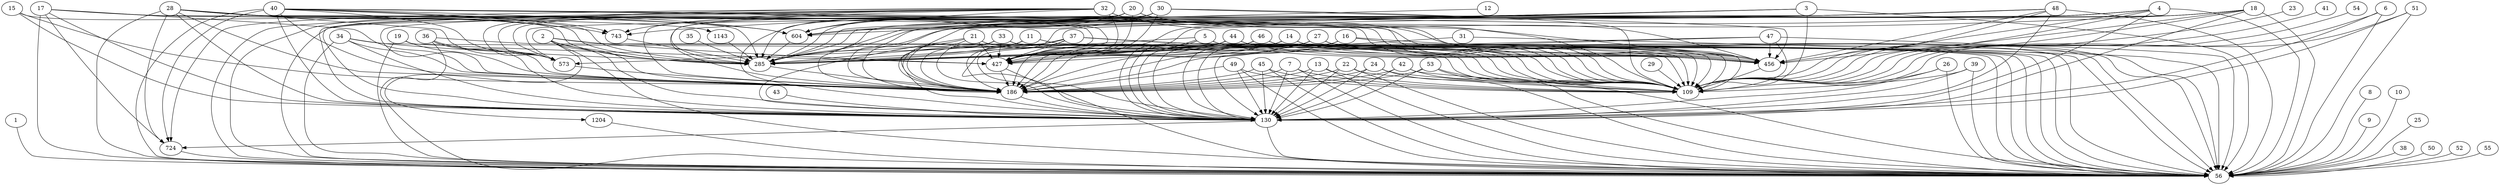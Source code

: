 strict digraph {
// Node definitions.
1 [
neuron_type=BIAS
activation_type=NullActivation
];
2 [
neuron_type=INPT
activation_type=NullActivation
];
3 [
neuron_type=INPT
activation_type=NullActivation
];
4 [
neuron_type=INPT
activation_type=NullActivation
];
5 [
neuron_type=INPT
activation_type=NullActivation
];
6 [
neuron_type=INPT
activation_type=NullActivation
];
7 [
neuron_type=INPT
activation_type=NullActivation
];
8 [
neuron_type=INPT
activation_type=NullActivation
];
9 [
neuron_type=INPT
activation_type=NullActivation
];
10 [
neuron_type=INPT
activation_type=NullActivation
];
11 [
neuron_type=INPT
activation_type=NullActivation
];
12 [
neuron_type=INPT
activation_type=NullActivation
];
13 [
neuron_type=INPT
activation_type=NullActivation
];
14 [
neuron_type=INPT
activation_type=NullActivation
];
15 [
neuron_type=INPT
activation_type=NullActivation
];
16 [
neuron_type=INPT
activation_type=NullActivation
];
17 [
neuron_type=INPT
activation_type=NullActivation
];
18 [
neuron_type=INPT
activation_type=NullActivation
];
19 [
neuron_type=INPT
activation_type=NullActivation
];
20 [
neuron_type=INPT
activation_type=NullActivation
];
21 [
neuron_type=INPT
activation_type=NullActivation
];
22 [
neuron_type=INPT
activation_type=NullActivation
];
23 [
neuron_type=INPT
activation_type=NullActivation
];
24 [
neuron_type=INPT
activation_type=NullActivation
];
25 [
neuron_type=INPT
activation_type=NullActivation
];
26 [
neuron_type=INPT
activation_type=NullActivation
];
27 [
neuron_type=INPT
activation_type=NullActivation
];
28 [
neuron_type=INPT
activation_type=NullActivation
];
29 [
neuron_type=INPT
activation_type=NullActivation
];
30 [
neuron_type=INPT
activation_type=NullActivation
];
31 [
neuron_type=INPT
activation_type=NullActivation
];
32 [
neuron_type=INPT
activation_type=NullActivation
];
33 [
neuron_type=INPT
activation_type=NullActivation
];
34 [
neuron_type=INPT
activation_type=NullActivation
];
35 [
neuron_type=INPT
activation_type=NullActivation
];
36 [
neuron_type=INPT
activation_type=NullActivation
];
37 [
neuron_type=INPT
activation_type=NullActivation
];
38 [
neuron_type=INPT
activation_type=NullActivation
];
39 [
neuron_type=INPT
activation_type=NullActivation
];
40 [
neuron_type=INPT
activation_type=NullActivation
];
41 [
neuron_type=INPT
activation_type=NullActivation
];
42 [
neuron_type=INPT
activation_type=NullActivation
];
43 [
neuron_type=INPT
activation_type=NullActivation
];
44 [
neuron_type=INPT
activation_type=NullActivation
];
45 [
neuron_type=INPT
activation_type=NullActivation
];
46 [
neuron_type=INPT
activation_type=NullActivation
];
47 [
neuron_type=INPT
activation_type=NullActivation
];
48 [
neuron_type=INPT
activation_type=NullActivation
];
49 [
neuron_type=INPT
activation_type=NullActivation
];
50 [
neuron_type=INPT
activation_type=NullActivation
];
51 [
neuron_type=INPT
activation_type=NullActivation
];
52 [
neuron_type=INPT
activation_type=NullActivation
];
53 [
neuron_type=INPT
activation_type=NullActivation
];
54 [
neuron_type=INPT
activation_type=NullActivation
];
55 [
neuron_type=INPT
activation_type=NullActivation
];
56 [
neuron_type=OUTP
activation_type=SigmoidSteepenedActivation
];
109 [
neuron_type=HIDN
activation_type=SigmoidSteepenedActivation
];
130 [
neuron_type=HIDN
activation_type=SigmoidSteepenedActivation
];
186 [
neuron_type=HIDN
activation_type=SigmoidSteepenedActivation
];
285 [
neuron_type=HIDN
activation_type=SigmoidSteepenedActivation
];
427 [
neuron_type=HIDN
activation_type=SigmoidSteepenedActivation
];
456 [
neuron_type=HIDN
activation_type=SigmoidSteepenedActivation
];
573 [
neuron_type=HIDN
activation_type=SigmoidSteepenedActivation
];
604 [
neuron_type=HIDN
activation_type=SigmoidSteepenedActivation
];
724 [
neuron_type=HIDN
activation_type=SigmoidSteepenedActivation
];
743 [
neuron_type=HIDN
activation_type=SigmoidSteepenedActivation
];
1143 [
neuron_type=HIDN
activation_type=SigmoidSteepenedActivation
];
1204 [
neuron_type=HIDN
activation_type=SigmoidSteepenedActivation
];

// Edge definitions.
1 -> 56 [
weight=-5.751444
recurrent=false
parameters="[0.08559089583068272 9.476665390417437e-05 0.02057074200685626 0.00013719801821519947 7.988357306899037e-05 0.03475038380575603 0.0045538468853586166 0.06431467171079074]"
];
2 -> 56 [
weight=-4.106698
recurrent=false
parameters="[0.502041218925655 0.01522695790913145 0.0037649718555155835 0.025012982872856106 0.027221392753168972 0.003041150822535946 0.0040618032679664365 0.0731681850961789]"
];
2 -> 109 [
weight=-3.948351
recurrent=false
parameters="[0.2880951745435595 0.024580384954011714 0.0011494326568271646 0 0 0 0 0]"
];
2 -> 130 [
weight=-5.739122
recurrent=false
parameters="[1.3924518809310444 0 0.008325975397625389 0 0 0.0012056563688640383 0 0]"
];
2 -> 186 [
weight=1.150039
recurrent=false
parameters="[0.49813448243023206 0 0 0 0 0.004159444162020215 0.08599612826271338 0.022563498415765174]"
];
2 -> 285 [
weight=0.389126
recurrent=false
parameters="[1.5024674462663412 0.0008168146238256917 0.0003247481256291308 7.905835664674382e-05 0 0.07796649824072481 0.09155977136361473 0]"
];
2 -> 427 [
weight=4.476756
recurrent=false
parameters="[1.5024674462663412 0.0008168146238256917 0.0003247481256291308 7.905835664674382e-05 0 0.07796649824072481 0.09155977136361473 0]"
];
2 -> 1204 [
weight=-0.656226
recurrent=false
parameters="[0.502041218925655 0.01522695790913145 0.0037649718555155835 0.025012982872856106 0.027221392753168972 0.003041150822535946 0.0040618032679664365 0.0731681850961789]"
];
3 -> 56 [
weight=5.792024
recurrent=false
parameters="[1.3924518809310444 0 0.008325975397625389 0 0 0.0012056563688640383 0 0]"
];
3 -> 109 [
weight=5.151208
recurrent=false
parameters="[1.0650457785132172 5.103936669661382e-05 0.00025245060673436683 0.00018688410880883418 0.0002468830980553291 0 0.13683296704251574 3.5975648519344455e-05]"
];
3 -> 130 [
weight=-9.625543
recurrent=false
parameters="[0.2880951745435595 0.024580384954011714 0.0011494326568271646 0 0 0 0 0]"
];
3 -> 186 [
weight=2.791935
recurrent=false
parameters="[0.20468101792980906 0.00014505007048215408 0 0.0003409064135521838 0 0 0.0023072768091157722 0.021275295680988435]"
];
3 -> 285 [
weight=-6.839004
recurrent=false
parameters="[0.502041218925655 0.01522695790913145 0.0037649718555155835 0.025012982872856106 0.027221392753168972 0.003041150822535946 0.0040618032679664365 0.0731681850961789]"
];
3 -> 743 [
weight=-1.887269
recurrent=false
parameters="[1 0 0 0 0 0 0 0]"
];
4 -> 56 [
weight=1.861131
recurrent=false
parameters="[0 0.4790034609744274 0 0 0.08667668223599115 0 0 0.08758245112324069]"
];
4 -> 109 [
weight=5.824328
recurrent=false
parameters="[1.0650457785132172 5.103936669661382e-05 0.00025245060673436683 0.00018688410880883418 0.0002468830980553291 0 0.13683296704251574 3.5975648519344455e-05]"
];
4 -> 130 [
weight=9.766827
recurrent=false
parameters="[0.799973383890793 0.0020912414190715155 0 0 0.002090521129530719 0.020765179179625125 0.006815109294806977 0]"
];
4 -> 186 [
weight=-0.408757
recurrent=false
parameters="[0.799973383890793 0.0020912414190715155 0 0 0.002090521129530719 0.020765179179625125 0.006815109294806977 0]"
];
4 -> 285 [
weight=-1.991067
recurrent=false
parameters="[0 0.4790034609744274 0 0 0.08667668223599115 0 0 0.08758245112324069]"
];
4 -> 427 [
weight=-0.870107
recurrent=false
parameters="[0 0.4790034609744274 0 0 0.08667668223599115 0 0 0.08758245112324069]"
];
4 -> 456 [
weight=-0.224791
recurrent=false
parameters="[0.799973383890793 0.0020912414190715155 0 0 0.002090521129530719 0.020765179179625125 0.006815109294806977 0]"
];
4 -> 604 [
weight=1.195606
recurrent=false
parameters="[0 0.4790034609744274 0 0 0.08667668223599115 0 0 0.08758245112324069]"
];
5 -> 56 [
weight=1.745505
recurrent=false
parameters="[0.2880951745435595 0.024580384954011714 0.0011494326568271646 0 0 0 0 0]"
];
5 -> 109 [
weight=-0.408962
recurrent=false
parameters="[0.799973383890793 0.0020912414190715155 0 0 0.002090521129530719 0.020765179179625125 0.006815109294806977 0]"
];
5 -> 130 [
weight=-1.181532
recurrent=false
parameters="[1.3924518809310444 0 0.008325975397625389 0 0 0.0012056563688640383 0 0]"
];
5 -> 186 [
weight=-1.287815
recurrent=false
parameters="[0.9175808240313429 0 0.0007799244411585953 0.018893882955150997 0.048495551891667835 0 0 0]"
];
5 -> 285 [
weight=-2.699015
recurrent=false
parameters="[1.0650457785132172 5.103936669661382e-05 0.00025245060673436683 0.00018688410880883418 0.0002468830980553291 0 0.13683296704251574 3.5975648519344455e-05]"
];
5 -> 427 [
weight=-1.613282
recurrent=false
parameters="[1 0 0 0 0 0 0 0]"
];
5 -> 456 [
weight=-0.289213
recurrent=false
parameters="[1.5024674462663412 0.0008168146238256917 0.0003247481256291308 7.905835664674382e-05 0 0.07796649824072481 0.09155977136361473 0]"
];
6 -> 56 [
weight=-6.867690
recurrent=false
parameters="[1.3 0 0.04158713008206831 0.002268414607440766 0.03372276471797403 0.032070084310103275 0 0]"
];
6 -> 109 [
weight=-7.255854
recurrent=false
parameters="[0 0.4790034609744274 0 0 0.08667668223599115 0 0 0.08758245112324069]"
];
6 -> 130 [
weight=-7.689260
recurrent=false
parameters="[0.9175808240313429 0 0.0007799244411585953 0.018893882955150997 0.048495551891667835 0 0 0]"
];
7 -> 56 [
weight=1.218470
recurrent=false
parameters="[1.3 0 0.04158713008206831 0.002268414607440766 0.03372276471797403 0.032070084310103275 0 0]"
];
7 -> 109 [
weight=2.353760
recurrent=false
parameters="[1.3 0 0.04158713008206831 0.002268414607440766 0.03372276471797403 0.032070084310103275 0 0]"
];
7 -> 130 [
weight=-2.100509
recurrent=false
parameters="[0.49813448243023206 0 0 0 0 0.004159444162020215 0.08599612826271338 0.022563498415765174]"
];
7 -> 186 [
weight=-1.613415
recurrent=false
parameters="[1.3 0 0.04158713008206831 0.002268414607440766 0.03372276471797403 0.032070084310103275 0 0]"
];
8 -> 56 [
weight=-0.636074
recurrent=false
parameters="[0.20468101792980906 0.00014505007048215408 0 0.0003409064135521838 0 0 0.0023072768091157722 0.021275295680988435]"
];
9 -> 56 [
weight=-1.798026
recurrent=false
parameters="[0.20468101792980906 0.00014505007048215408 0 0.0003409064135521838 0 0 0.0023072768091157722 0.021275295680988435]"
];
10 -> 56 [
weight=-0.905527
recurrent=false
parameters="[0.20468101792980906 0.00014505007048215408 0 0.0003409064135521838 0 0 0.0023072768091157722 0.021275295680988435]"
];
11 -> 56 [
weight=-14.581132
recurrent=false
parameters="[1.0650457785132172 5.103936669661382e-05 0.00025245060673436683 0.00018688410880883418 0.0002468830980553291 0 0.13683296704251574 3.5975648519344455e-05]"
];
11 -> 109 [
weight=-0.541886
recurrent=false
parameters="[0.502041218925655 0.01522695790913145 0.0037649718555155835 0.025012982872856106 0.027221392753168972 0.003041150822535946 0.0040618032679664365 0.0731681850961789]"
];
11 -> 130 [
weight=3.167696
recurrent=false
parameters="[1 0 0 0 0 0 0 0]"
];
11 -> 186 [
weight=-1.650173
recurrent=false
parameters="[1.3924518809310444 0 0.008325975397625389 0 0 0.0012056563688640383 0 0]"
];
11 -> 285 [
weight=-1.894441
recurrent=false
parameters="[0.20468101792980906 0.00014505007048215408 0 0.0003409064135521838 0 0 0.0023072768091157722 0.021275295680988435]"
];
12 -> 285 [
weight=-0.679843
recurrent=false
parameters="[0.9175808240313429 0 0.0007799244411585953 0.018893882955150997 0.048495551891667835 0 0 0]"
];
13 -> 56 [
weight=-7.744788
recurrent=false
parameters="[0 0.4790034609744274 0 0 0.08667668223599115 0 0 0.08758245112324069]"
];
13 -> 109 [
weight=-0.426876
recurrent=false
parameters="[1 0 0 0 0 0 0 0]"
];
13 -> 130 [
weight=10.773408
recurrent=false
parameters="[0.49813448243023206 0 0 0 0 0.004159444162020215 0.08599612826271338 0.022563498415765174]"
];
13 -> 186 [
weight=-3.673276
recurrent=false
parameters="[1 0 0 0 0 0 0 0]"
];
14 -> 56 [
weight=0.745980
recurrent=false
parameters="[0.7 0 0 0.005791522016755255 0 0 0.0038701489917619346 0.0009747752249315101]"
];
14 -> 109 [
weight=4.526912
recurrent=false
parameters="[0.7 0 0 0.005791522016755255 0 0 0.0038701489917619346 0.0009747752249315101]"
];
14 -> 130 [
weight=-0.177112
recurrent=false
parameters="[1.3 0 0.04158713008206831 0.002268414607440766 0.03372276471797403 0.032070084310103275 0 0]"
];
14 -> 186 [
weight=0.921910
recurrent=false
parameters="[0.7 0 0 0.005791522016755255 0 0 0.0038701489917619346 0.0009747752249315101]"
];
14 -> 285 [
weight=-1.188825
recurrent=false
parameters="[1.3 0 0.04158713008206831 0.002268414607440766 0.03372276471797403 0.032070084310103275 0 0]"
];
14 -> 427 [
weight=3.002785
recurrent=false
parameters="[0.799973383890793 0.0020912414190715155 0 0 0.002090521129530719 0.020765179179625125 0.006815109294806977 0]"
];
14 -> 456 [
weight=-1.327416
recurrent=false
parameters="[1.3 0 0.04158713008206831 0.002268414607440766 0.03372276471797403 0.032070084310103275 0 0]"
];
15 -> 130 [
weight=-2.610911
recurrent=false
parameters="[0.502041218925655 0.01522695790913145 0.0037649718555155835 0.025012982872856106 0.027221392753168972 0.003041150822535946 0.0040618032679664365 0.0731681850961789]"
];
15 -> 186 [
weight=-0.820988
recurrent=false
parameters="[0.502041218925655 0.01522695790913145 0.0037649718555155835 0.025012982872856106 0.027221392753168972 0.003041150822535946 0.0040618032679664365 0.0731681850961789]"
];
15 -> 285 [
weight=-1.209062
recurrent=false
parameters="[0.502041218925655 0.01522695790913145 0.0037649718555155835 0.025012982872856106 0.027221392753168972 0.003041150822535946 0.0040618032679664365 0.0731681850961789]"
];
16 -> 56 [
weight=-1.663419
recurrent=false
parameters="[1.5024674462663412 0.0008168146238256917 0.0003247481256291308 7.905835664674382e-05 0 0.07796649824072481 0.09155977136361473 0]"
];
16 -> 109 [
weight=-0.305243
recurrent=false
parameters="[0.7 0 0 0.005791522016755255 0 0 0.0038701489917619346 0.0009747752249315101]"
];
16 -> 130 [
weight=1.387966
recurrent=false
parameters="[0.49813448243023206 0 0 0 0 0.004159444162020215 0.08599612826271338 0.022563498415765174]"
];
16 -> 186 [
weight=3.909217
recurrent=false
parameters="[0.49813448243023206 0 0 0 0 0.004159444162020215 0.08599612826271338 0.022563498415765174]"
];
16 -> 285 [
weight=1.578088
recurrent=false
parameters="[1.3924518809310444 0 0.008325975397625389 0 0 0.0012056563688640383 0 0]"
];
17 -> 56 [
weight=1.250339
recurrent=false
parameters="[0.20468101792980906 0.00014505007048215408 0 0.0003409064135521838 0 0 0.0023072768091157722 0.021275295680988435]"
];
17 -> 109 [
weight=-0.998825
recurrent=false
parameters="[1.0650457785132172 5.103936669661382e-05 0.00025245060673436683 0.00018688410880883418 0.0002468830980553291 0 0.13683296704251574 3.5975648519344455e-05]"
];
17 -> 130 [
weight=-1.068402
recurrent=false
parameters="[1 0 0 0 0 0 0 0]"
];
17 -> 186 [
weight=-2.890935
recurrent=false
parameters="[1.0650457785132172 5.103936669661382e-05 0.00025245060673436683 0.00018688410880883418 0.0002468830980553291 0 0.13683296704251574 3.5975648519344455e-05]"
];
17 -> 285 [
weight=1.107427
recurrent=false
parameters="[1.2 0 0 0.03261015829551121 0.01620408388945003 0.01765119668939495 0 0]"
];
17 -> 724 [
weight=-0.344055
recurrent=false
parameters="[0.20468101792980906 0.00014505007048215408 0 0.0003409064135521838 0 0 0.0023072768091157722 0.021275295680988435]"
];
17 -> 1143 [
weight=0.158239
recurrent=false
parameters="[1.2 0 0 0.03261015829551121 0.01620408388945003 0.01765119668939495 0 0]"
];
18 -> 56 [
weight=-0.483156
recurrent=false
parameters="[1.2 0 0 0.03261015829551121 0.01620408388945003 0.01765119668939495 0 0]"
];
18 -> 109 [
weight=0.004838
recurrent=false
parameters="[0.2880951745435595 0.024580384954011714 0.0011494326568271646 0 0 0 0 0]"
];
18 -> 130 [
weight=-5.516399
recurrent=false
parameters="[1.0650457785132172 5.103936669661382e-05 0.00025245060673436683 0.00018688410880883418 0.0002468830980553291 0 0.13683296704251574 3.5975648519344455e-05]"
];
18 -> 186 [
weight=-3.577888
recurrent=false
parameters="[1.3924518809310444 0 0.008325975397625389 0 0 0.0012056563688640383 0 0]"
];
18 -> 285 [
weight=-2.054288
recurrent=false
parameters="[0 0.4790034609744274 0 0 0.08667668223599115 0 0 0.08758245112324069]"
];
18 -> 456 [
weight=0.928430
recurrent=false
parameters="[0.2880951745435595 0.024580384954011714 0.0011494326568271646 0 0 0 0 0]"
];
18 -> 604 [
weight=0.117402
recurrent=false
parameters="[1.3924518809310444 0 0.008325975397625389 0 0 0.0012056563688640383 0 0]"
];
19 -> 56 [
weight=-0.135365
recurrent=false
parameters="[0 0.4790034609744274 0 0 0.08667668223599115 0 0 0.08758245112324069]"
];
19 -> 186 [
weight=3.014626
recurrent=false
parameters="[1.0650457785132172 5.103936669661382e-05 0.00025245060673436683 0.00018688410880883418 0.0002468830980553291 0 0.13683296704251574 3.5975648519344455e-05]"
];
19 -> 427 [
weight=-7.432785
recurrent=false
parameters="[1.0650457785132172 5.103936669661382e-05 0.00025245060673436683 0.00018688410880883418 0.0002468830980553291 0 0.13683296704251574 3.5975648519344455e-05]"
];
20 -> 56 [
weight=2.222463
recurrent=false
parameters="[0.49813448243023206 0 0 0 0 0.004159444162020215 0.08599612826271338 0.022563498415765174]"
];
20 -> 109 [
weight=2.205166
recurrent=false
parameters="[0.502041218925655 0.01522695790913145 0.0037649718555155835 0.025012982872856106 0.027221392753168972 0.003041150822535946 0.0040618032679664365 0.0731681850961789]"
];
20 -> 130 [
weight=-0.813758
recurrent=false
parameters="[1.3 0 0.04158713008206831 0.002268414607440766 0.03372276471797403 0.032070084310103275 0 0]"
];
20 -> 186 [
weight=1.904436
recurrent=false
parameters="[0.502041218925655 0.01522695790913145 0.0037649718555155835 0.025012982872856106 0.027221392753168972 0.003041150822535946 0.0040618032679664365 0.0731681850961789]"
];
20 -> 285 [
weight=0.516259
recurrent=false
parameters="[1.3924518809310444 0 0.008325975397625389 0 0 0.0012056563688640383 0 0]"
];
20 -> 427 [
weight=-0.133482
recurrent=false
parameters="[0.7 0 0 0.005791522016755255 0 0 0.0038701489917619346 0.0009747752249315101]"
];
20 -> 456 [
weight=2.723988
recurrent=false
parameters="[0.2880951745435595 0.024580384954011714 0.0011494326568271646 0 0 0 0 0]"
];
20 -> 573 [
weight=0.853612
recurrent=false
parameters="[0 0.4790034609744274 0 0 0.08667668223599115 0 0 0.08758245112324069]"
];
20 -> 604 [
weight=0.002478
recurrent=false
parameters="[1.0650457785132172 5.103936669661382e-05 0.00025245060673436683 0.00018688410880883418 0.0002468830980553291 0 0.13683296704251574 3.5975648519344455e-05]"
];
21 -> 56 [
weight=-1.181692
recurrent=false
parameters="[0.2880951745435595 0.024580384954011714 0.0011494326568271646 0 0 0 0 0]"
];
21 -> 109 [
weight=4.460546
recurrent=false
parameters="[0.2880951745435595 0.024580384954011714 0.0011494326568271646 0 0 0 0 0]"
];
21 -> 130 [
weight=-0.905301
recurrent=false
parameters="[0 0.4790034609744274 0 0 0.08667668223599115 0 0 0.08758245112324069]"
];
21 -> 186 [
weight=-0.259710
recurrent=false
parameters="[1.5024674462663412 0.0008168146238256917 0.0003247481256291308 7.905835664674382e-05 0 0.07796649824072481 0.09155977136361473 0]"
];
21 -> 285 [
weight=2.069503
recurrent=false
parameters="[0.08559089583068272 9.476665390417437e-05 0.02057074200685626 0.00013719801821519947 7.988357306899037e-05 0.03475038380575603 0.0045538468853586166 0.06431467171079074]"
];
21 -> 427 [
weight=-3.338554
recurrent=false
parameters="[0.9175808240313429 0 0.0007799244411585953 0.018893882955150997 0.048495551891667835 0 0 0]"
];
22 -> 56 [
weight=-4.807973
recurrent=false
parameters="[1 0 0 0 0 0 0 0]"
];
22 -> 109 [
weight=-3.541081
recurrent=false
parameters="[0.20468101792980906 0.00014505007048215408 0 0.0003409064135521838 0 0 0.0023072768091157722 0.021275295680988435]"
];
22 -> 130 [
weight=-2.997861
recurrent=false
parameters="[1 0 0 0 0 0 0 0]"
];
22 -> 186 [
weight=9.812339
recurrent=false
parameters="[0.20468101792980906 0.00014505007048215408 0 0.0003409064135521838 0 0 0.0023072768091157722 0.021275295680988435]"
];
23 -> 109 [
weight=-1.741718
recurrent=false
parameters="[0.799973383890793 0.0020912414190715155 0 0 0.002090521129530719 0.020765179179625125 0.006815109294806977 0]"
];
24 -> 56 [
weight=4.313405
recurrent=false
parameters="[0.7 0 0 0.005791522016755255 0 0 0.0038701489917619346 0.0009747752249315101]"
];
24 -> 109 [
weight=-1.122126
recurrent=false
parameters="[1.0650457785132172 5.103936669661382e-05 0.00025245060673436683 0.00018688410880883418 0.0002468830980553291 0 0.13683296704251574 3.5975648519344455e-05]"
];
24 -> 130 [
weight=3.504080
recurrent=false
parameters="[0.20468101792980906 0.00014505007048215408 0 0.0003409064135521838 0 0 0.0023072768091157722 0.021275295680988435]"
];
24 -> 186 [
weight=-1.150378
recurrent=false
parameters="[0.7 0 0 0.005791522016755255 0 0 0.0038701489917619346 0.0009747752249315101]"
];
25 -> 56 [
weight=-0.990590
recurrent=false
parameters="[0.7 0 0 0.005791522016755255 0 0 0.0038701489917619346 0.0009747752249315101]"
];
26 -> 56 [
weight=7.513914
recurrent=false
parameters="[0.799973383890793 0.0020912414190715155 0 0 0.002090521129530719 0.020765179179625125 0.006815109294806977 0]"
];
26 -> 109 [
weight=-2.019636
recurrent=false
parameters="[0.20468101792980906 0.00014505007048215408 0 0.0003409064135521838 0 0 0.0023072768091157722 0.021275295680988435]"
];
26 -> 130 [
weight=3.192772
recurrent=false
parameters="[0.08559089583068272 9.476665390417437e-05 0.02057074200685626 0.00013719801821519947 7.988357306899037e-05 0.03475038380575603 0.0045538468853586166 0.06431467171079074]"
];
27 -> 56 [
weight=-0.934768
recurrent=false
parameters="[0.20468101792980906 0.00014505007048215408 0 0.0003409064135521838 0 0 0.0023072768091157722 0.021275295680988435]"
];
27 -> 109 [
weight=-0.302505
recurrent=false
parameters="[1.3 0 0.04158713008206831 0.002268414607440766 0.03372276471797403 0.032070084310103275 0 0]"
];
27 -> 130 [
weight=7.895637
recurrent=false
parameters="[0.7 0 0 0.005791522016755255 0 0 0.0038701489917619346 0.0009747752249315101]"
];
27 -> 186 [
weight=-1.423904
recurrent=false
parameters="[0.9175808240313429 0 0.0007799244411585953 0.018893882955150997 0.048495551891667835 0 0 0]"
];
27 -> 285 [
weight=-8.388991
recurrent=false
parameters="[0.799973383890793 0.0020912414190715155 0 0 0.002090521129530719 0.020765179179625125 0.006815109294806977 0]"
];
27 -> 427 [
weight=0.672315
recurrent=false
parameters="[0.2880951745435595 0.024580384954011714 0.0011494326568271646 0 0 0 0 0]"
];
27 -> 456 [
weight=1.481270
recurrent=false
parameters="[1 0 0 0 0 0 0 0]"
];
28 -> 56 [
weight=1.239159
recurrent=false
parameters="[0.7 0 0 0.005791522016755255 0 0 0.0038701489917619346 0.0009747752249315101]"
];
28 -> 109 [
weight=0.267896
recurrent=false
parameters="[0.799973383890793 0.0020912414190715155 0 0 0.002090521129530719 0.020765179179625125 0.006815109294806977 0]"
];
28 -> 130 [
weight=1.639837
recurrent=false
parameters="[1.3924518809310444 0 0.008325975397625389 0 0 0.0012056563688640383 0 0]"
];
28 -> 186 [
weight=-0.041075
recurrent=false
parameters="[0.20468101792980906 0.00014505007048215408 0 0.0003409064135521838 0 0 0.0023072768091157722 0.021275295680988435]"
];
28 -> 285 [
weight=0.856604
recurrent=false
parameters="[1.5024674462663412 0.0008168146238256917 0.0003247481256291308 7.905835664674382e-05 0 0.07796649824072481 0.09155977136361473 0]"
];
28 -> 427 [
weight=-1.059962
recurrent=false
parameters="[0.7 0 0 0.005791522016755255 0 0 0.0038701489917619346 0.0009747752249315101]"
];
28 -> 456 [
weight=1.062243
recurrent=false
parameters="[0.49813448243023206 0 0 0 0 0.004159444162020215 0.08599612826271338 0.022563498415765174]"
];
28 -> 573 [
weight=0.433125
recurrent=false
parameters="[1.5024674462663412 0.0008168146238256917 0.0003247481256291308 7.905835664674382e-05 0 0.07796649824072481 0.09155977136361473 0]"
];
28 -> 604 [
weight=-3.412508
recurrent=false
parameters="[0.08559089583068272 9.476665390417437e-05 0.02057074200685626 0.00013719801821519947 7.988357306899037e-05 0.03475038380575603 0.0045538468853586166 0.06431467171079074]"
];
28 -> 724 [
weight=0.197638
recurrent=false
parameters="[1.3 0 0.04158713008206831 0.002268414607440766 0.03372276471797403 0.032070084310103275 0 0]"
];
28 -> 743 [
weight=0.319178
recurrent=false
parameters="[0.502041218925655 0.01522695790913145 0.0037649718555155835 0.025012982872856106 0.027221392753168972 0.003041150822535946 0.0040618032679664365 0.0731681850961789]"
];
29 -> 109 [
weight=2.651111
recurrent=false
parameters="[1.3 0 0.04158713008206831 0.002268414607440766 0.03372276471797403 0.032070084310103275 0 0]"
];
30 -> 56 [
weight=-2.857040
recurrent=false
parameters="[0.7 0 0 0.005791522016755255 0 0 0.0038701489917619346 0.0009747752249315101]"
];
30 -> 109 [
weight=-1.274445
recurrent=false
parameters="[0.2880951745435595 0.024580384954011714 0.0011494326568271646 0 0 0 0 0]"
];
30 -> 130 [
weight=-6.215709
recurrent=false
parameters="[0.502041218925655 0.01522695790913145 0.0037649718555155835 0.025012982872856106 0.027221392753168972 0.003041150822535946 0.0040618032679664365 0.0731681850961789]"
];
30 -> 186 [
weight=1.807258
recurrent=false
parameters="[1.5024674462663412 0.0008168146238256917 0.0003247481256291308 7.905835664674382e-05 0 0.07796649824072481 0.09155977136361473 0]"
];
30 -> 285 [
weight=0.132043
recurrent=false
parameters="[1.5024674462663412 0.0008168146238256917 0.0003247481256291308 7.905835664674382e-05 0 0.07796649824072481 0.09155977136361473 0]"
];
30 -> 427 [
weight=1.645278
recurrent=false
parameters="[0.7 0 0 0.005791522016755255 0 0 0.0038701489917619346 0.0009747752249315101]"
];
30 -> 456 [
weight=-4.702660
recurrent=false
parameters="[0 0.4790034609744274 0 0 0.08667668223599115 0 0 0.08758245112324069]"
];
30 -> 573 [
weight=-7.639866
recurrent=false
parameters="[1 0 0 0 0 0 0 0]"
];
30 -> 604 [
weight=0.072925
recurrent=false
parameters="[1.5024674462663412 0.0008168146238256917 0.0003247481256291308 7.905835664674382e-05 0 0.07796649824072481 0.09155977136361473 0]"
];
31 -> 56 [
weight=3.428664
recurrent=false
parameters="[0.2880951745435595 0.024580384954011714 0.0011494326568271646 0 0 0 0 0]"
];
31 -> 427 [
weight=8.555787
recurrent=false
parameters="[1.0650457785132172 5.103936669661382e-05 0.00025245060673436683 0.00018688410880883418 0.0002468830980553291 0 0.13683296704251574 3.5975648519344455e-05]"
];
32 -> 56 [
weight=0.070883
recurrent=false
parameters="[1.3 0 0.04158713008206831 0.002268414607440766 0.03372276471797403 0.032070084310103275 0 0]"
];
32 -> 109 [
weight=1.872562
recurrent=false
parameters="[0.9175808240313429 0 0.0007799244411585953 0.018893882955150997 0.048495551891667835 0 0 0]"
];
32 -> 130 [
weight=-0.051841
recurrent=false
parameters="[0.49813448243023206 0 0 0 0 0.004159444162020215 0.08599612826271338 0.022563498415765174]"
];
32 -> 186 [
weight=-0.823566
recurrent=false
parameters="[0.9175808240313429 0 0.0007799244411585953 0.018893882955150997 0.048495551891667835 0 0 0]"
];
32 -> 285 [
weight=-0.216320
recurrent=false
parameters="[1.3 0 0.04158713008206831 0.002268414607440766 0.03372276471797403 0.032070084310103275 0 0]"
];
32 -> 427 [
weight=3.762115
recurrent=false
parameters="[1.5024674462663412 0.0008168146238256917 0.0003247481256291308 7.905835664674382e-05 0 0.07796649824072481 0.09155977136361473 0]"
];
32 -> 456 [
weight=-1.409638
recurrent=false
parameters="[1.3924518809310444 0 0.008325975397625389 0 0 0.0012056563688640383 0 0]"
];
32 -> 573 [
weight=-0.429628
recurrent=false
parameters="[0 0.4790034609744274 0 0 0.08667668223599115 0 0 0.08758245112324069]"
];
32 -> 604 [
weight=1.973787
recurrent=false
parameters="[0.49813448243023206 0 0 0 0 0.004159444162020215 0.08599612826271338 0.022563498415765174]"
];
32 -> 724 [
weight=1.471860
recurrent=false
parameters="[0.799973383890793 0.0020912414190715155 0 0 0.002090521129530719 0.020765179179625125 0.006815109294806977 0]"
];
32 -> 743 [
weight=1.872926
recurrent=false
parameters="[0.502041218925655 0.01522695790913145 0.0037649718555155835 0.025012982872856106 0.027221392753168972 0.003041150822535946 0.0040618032679664365 0.0731681850961789]"
];
33 -> 56 [
weight=-1.641644
recurrent=false
parameters="[0.9175808240313429 0 0.0007799244411585953 0.018893882955150997 0.048495551891667835 0 0 0]"
];
33 -> 109 [
weight=2.269856
recurrent=false
parameters="[0.7 0 0 0.005791522016755255 0 0 0.0038701489917619346 0.0009747752249315101]"
];
33 -> 130 [
weight=4.242073
recurrent=false
parameters="[1.2 0 0 0.03261015829551121 0.01620408388945003 0.01765119668939495 0 0]"
];
33 -> 186 [
weight=0.255322
recurrent=false
parameters="[1.3924518809310444 0 0.008325975397625389 0 0 0.0012056563688640383 0 0]"
];
33 -> 285 [
weight=1.855092
recurrent=false
parameters="[0.9175808240313429 0 0.0007799244411585953 0.018893882955150997 0.048495551891667835 0 0 0]"
];
33 -> 427 [
weight=-2.266855
recurrent=false
parameters="[1.3 0 0.04158713008206831 0.002268414607440766 0.03372276471797403 0.032070084310103275 0 0]"
];
34 -> 56 [
weight=2.525461
recurrent=false
parameters="[1.2 0 0 0.03261015829551121 0.01620408388945003 0.01765119668939495 0 0]"
];
34 -> 109 [
weight=-2.656756
recurrent=false
parameters="[1.3 0 0.04158713008206831 0.002268414607440766 0.03372276471797403 0.032070084310103275 0 0]"
];
34 -> 130 [
weight=3.007903
recurrent=false
parameters="[0.502041218925655 0.01522695790913145 0.0037649718555155835 0.025012982872856106 0.027221392753168972 0.003041150822535946 0.0040618032679664365 0.0731681850961789]"
];
34 -> 186 [
weight=-0.815169
recurrent=false
parameters="[1.3924518809310444 0 0.008325975397625389 0 0 0.0012056563688640383 0 0]"
];
34 -> 285 [
weight=2.342281
recurrent=false
parameters="[1.3924518809310444 0 0.008325975397625389 0 0 0.0012056563688640383 0 0]"
];
35 -> 285 [
weight=3.215971
recurrent=false
parameters="[0.20468101792980906 0.00014505007048215408 0 0.0003409064135521838 0 0 0.0023072768091157722 0.021275295680988435]"
];
36 -> 56 [
weight=0.903947
recurrent=false
parameters="[0.2880951745435595 0.024580384954011714 0.0011494326568271646 0 0 0 0 0]"
];
36 -> 109 [
weight=1.740365
recurrent=false
parameters="[0.502041218925655 0.01522695790913145 0.0037649718555155835 0.025012982872856106 0.027221392753168972 0.003041150822535946 0.0040618032679664365 0.0731681850961789]"
];
36 -> 130 [
weight=-1.670277
recurrent=false
parameters="[0.20468101792980906 0.00014505007048215408 0 0.0003409064135521838 0 0 0.0023072768091157722 0.021275295680988435]"
];
36 -> 186 [
weight=-15.773821
recurrent=false
parameters="[0 0.4790034609744274 0 0 0.08667668223599115 0 0 0.08758245112324069]"
];
36 -> 573 [
weight=-4.849261
recurrent=false
parameters="[0 0.4790034609744274 0 0 0.08667668223599115 0 0 0.08758245112324069]"
];
37 -> 56 [
weight=2.164332
recurrent=false
parameters="[0.08559089583068272 9.476665390417437e-05 0.02057074200685626 0.00013719801821519947 7.988357306899037e-05 0.03475038380575603 0.0045538468853586166 0.06431467171079074]"
];
37 -> 109 [
weight=4.278020
recurrent=false
parameters="[0.2880951745435595 0.024580384954011714 0.0011494326568271646 0 0 0 0 0]"
];
37 -> 130 [
weight=0.112095
recurrent=false
parameters="[1.3 0 0.04158713008206831 0.002268414607440766 0.03372276471797403 0.032070084310103275 0 0]"
];
37 -> 186 [
weight=4.573151
recurrent=false
parameters="[0.20468101792980906 0.00014505007048215408 0 0.0003409064135521838 0 0 0.0023072768091157722 0.021275295680988435]"
];
37 -> 285 [
weight=-0.741088
recurrent=false
parameters="[1.3924518809310444 0 0.008325975397625389 0 0 0.0012056563688640383 0 0]"
];
37 -> 427 [
weight=2.179882
recurrent=false
parameters="[0.08559089583068272 9.476665390417437e-05 0.02057074200685626 0.00013719801821519947 7.988357306899037e-05 0.03475038380575603 0.0045538468853586166 0.06431467171079074]"
];
37 -> 456 [
weight=-2.050161
recurrent=false
parameters="[1.5024674462663412 0.0008168146238256917 0.0003247481256291308 7.905835664674382e-05 0 0.07796649824072481 0.09155977136361473 0]"
];
37 -> 573 [
weight=2.832831
recurrent=false
parameters="[1.0650457785132172 5.103936669661382e-05 0.00025245060673436683 0.00018688410880883418 0.0002468830980553291 0 0.13683296704251574 3.5975648519344455e-05]"
];
38 -> 56 [
weight=3.200648
recurrent=false
parameters="[0.7 0 0 0.005791522016755255 0 0 0.0038701489917619346 0.0009747752249315101]"
];
39 -> 56 [
weight=6.690402
recurrent=false
parameters="[1.5024674462663412 0.0008168146238256917 0.0003247481256291308 7.905835664674382e-05 0 0.07796649824072481 0.09155977136361473 0]"
];
39 -> 109 [
weight=0.753730
recurrent=false
parameters="[1.2 0 0 0.03261015829551121 0.01620408388945003 0.01765119668939495 0 0]"
];
39 -> 130 [
weight=0.727180
recurrent=false
parameters="[0.49813448243023206 0 0 0 0 0.004159444162020215 0.08599612826271338 0.022563498415765174]"
];
40 -> 56 [
weight=0.051888
recurrent=false
parameters="[1.3924518809310444 0 0.008325975397625389 0 0 0.0012056563688640383 0 0]"
];
40 -> 109 [
weight=-0.566748
recurrent=false
parameters="[0.9175808240313429 0 0.0007799244411585953 0.018893882955150997 0.048495551891667835 0 0 0]"
];
40 -> 130 [
weight=4.439909
recurrent=false
parameters="[1.0650457785132172 5.103936669661382e-05 0.00025245060673436683 0.00018688410880883418 0.0002468830980553291 0 0.13683296704251574 3.5975648519344455e-05]"
];
40 -> 186 [
weight=0.826067
recurrent=false
parameters="[1 0 0 0 0 0 0 0]"
];
40 -> 285 [
weight=-1.749480
recurrent=false
parameters="[1 0 0 0 0 0 0 0]"
];
40 -> 427 [
weight=4.626475
recurrent=false
parameters="[0.49813448243023206 0 0 0 0 0.004159444162020215 0.08599612826271338 0.022563498415765174]"
];
40 -> 456 [
weight=0.700148
recurrent=false
parameters="[0.20468101792980906 0.00014505007048215408 0 0.0003409064135521838 0 0 0.0023072768091157722 0.021275295680988435]"
];
40 -> 573 [
weight=-1.893602
recurrent=false
parameters="[0.2880951745435595 0.024580384954011714 0.0011494326568271646 0 0 0 0 0]"
];
40 -> 604 [
weight=-0.923211
recurrent=false
parameters="[0.7 0 0 0.005791522016755255 0 0 0.0038701489917619346 0.0009747752249315101]"
];
40 -> 724 [
weight=-0.964535
recurrent=false
parameters="[1.0650457785132172 5.103936669661382e-05 0.00025245060673436683 0.00018688410880883418 0.0002468830980553291 0 0.13683296704251574 3.5975648519344455e-05]"
];
40 -> 743 [
weight=0.716065
recurrent=false
parameters="[1 0 0 0 0 0 0 0]"
];
41 -> 109 [
weight=0.676869
recurrent=false
parameters="[1.0650457785132172 5.103936669661382e-05 0.00025245060673436683 0.00018688410880883418 0.0002468830980553291 0 0.13683296704251574 3.5975648519344455e-05]"
];
42 -> 56 [
weight=-2.763706
recurrent=false
parameters="[1 0 0 0 0 0 0 0]"
];
42 -> 109 [
weight=0.384212
recurrent=false
parameters="[0.799973383890793 0.0020912414190715155 0 0 0.002090521129530719 0.020765179179625125 0.006815109294806977 0]"
];
42 -> 130 [
weight=1.222139
recurrent=false
parameters="[1.5024674462663412 0.0008168146238256917 0.0003247481256291308 7.905835664674382e-05 0 0.07796649824072481 0.09155977136361473 0]"
];
42 -> 186 [
weight=-1.814962
recurrent=false
parameters="[0.20468101792980906 0.00014505007048215408 0 0.0003409064135521838 0 0 0.0023072768091157722 0.021275295680988435]"
];
43 -> 130 [
weight=-2.571771
recurrent=false
parameters="[1.3 0 0.04158713008206831 0.002268414607440766 0.03372276471797403 0.032070084310103275 0 0]"
];
44 -> 56 [
weight=2.761271
recurrent=false
parameters="[1.3924518809310444 0 0.008325975397625389 0 0 0.0012056563688640383 0 0]"
];
44 -> 109 [
weight=2.626493
recurrent=false
parameters="[1.5024674462663412 0.0008168146238256917 0.0003247481256291308 7.905835664674382e-05 0 0.07796649824072481 0.09155977136361473 0]"
];
44 -> 130 [
weight=2.298024
recurrent=false
parameters="[0.799973383890793 0.0020912414190715155 0 0 0.002090521129530719 0.020765179179625125 0.006815109294806977 0]"
];
44 -> 186 [
weight=6.307087
recurrent=false
parameters="[0.08559089583068272 9.476665390417437e-05 0.02057074200685626 0.00013719801821519947 7.988357306899037e-05 0.03475038380575603 0.0045538468853586166 0.06431467171079074]"
];
44 -> 285 [
weight=-9.487184
recurrent=false
parameters="[1.2 0 0 0.03261015829551121 0.01620408388945003 0.01765119668939495 0 0]"
];
44 -> 427 [
weight=4.743052
recurrent=false
parameters="[1.3 0 0.04158713008206831 0.002268414607440766 0.03372276471797403 0.032070084310103275 0 0]"
];
44 -> 456 [
weight=-0.538774
recurrent=false
parameters="[0.502041218925655 0.01522695790913145 0.0037649718555155835 0.025012982872856106 0.027221392753168972 0.003041150822535946 0.0040618032679664365 0.0731681850961789]"
];
45 -> 56 [
weight=4.000001
recurrent=false
parameters="[0.2880951745435595 0.024580384954011714 0.0011494326568271646 0 0 0 0 0]"
];
45 -> 109 [
weight=1.797428
recurrent=false
parameters="[0.7 0 0 0.005791522016755255 0 0 0.0038701489917619346 0.0009747752249315101]"
];
45 -> 130 [
weight=-8.264918
recurrent=false
parameters="[0.9175808240313429 0 0.0007799244411585953 0.018893882955150997 0.048495551891667835 0 0 0]"
];
45 -> 186 [
weight=-3.876698
recurrent=false
parameters="[1.0650457785132172 5.103936669661382e-05 0.00025245060673436683 0.00018688410880883418 0.0002468830980553291 0 0.13683296704251574 3.5975648519344455e-05]"
];
46 -> 56 [
weight=0.411920
recurrent=false
parameters="[1.5024674462663412 0.0008168146238256917 0.0003247481256291308 7.905835664674382e-05 0 0.07796649824072481 0.09155977136361473 0]"
];
46 -> 109 [
weight=3.138386
recurrent=false
parameters="[0.9175808240313429 0 0.0007799244411585953 0.018893882955150997 0.048495551891667835 0 0 0]"
];
46 -> 130 [
weight=-2.428461
recurrent=false
parameters="[0.9175808240313429 0 0.0007799244411585953 0.018893882955150997 0.048495551891667835 0 0 0]"
];
46 -> 186 [
weight=-4.988242
recurrent=false
parameters="[0.9175808240313429 0 0.0007799244411585953 0.018893882955150997 0.048495551891667835 0 0 0]"
];
46 -> 285 [
weight=-0.037021
recurrent=false
parameters="[0.7 0 0 0.005791522016755255 0 0 0.0038701489917619346 0.0009747752249315101]"
];
46 -> 427 [
weight=-0.964615
recurrent=false
parameters="[1.2 0 0 0.03261015829551121 0.01620408388945003 0.01765119668939495 0 0]"
];
46 -> 456 [
weight=1.363449
recurrent=false
parameters="[1.3 0 0.04158713008206831 0.002268414607440766 0.03372276471797403 0.032070084310103275 0 0]"
];
47 -> 56 [
weight=-7.002112
recurrent=false
parameters="[0.9175808240313429 0 0.0007799244411585953 0.018893882955150997 0.048495551891667835 0 0 0]"
];
47 -> 109 [
weight=7.564847
recurrent=false
parameters="[0.502041218925655 0.01522695790913145 0.0037649718555155835 0.025012982872856106 0.027221392753168972 0.003041150822535946 0.0040618032679664365 0.0731681850961789]"
];
47 -> 130 [
weight=3.346356
recurrent=false
parameters="[0.2880951745435595 0.024580384954011714 0.0011494326568271646 0 0 0 0 0]"
];
47 -> 186 [
weight=1.297227
recurrent=false
parameters="[1.3924518809310444 0 0.008325975397625389 0 0 0.0012056563688640383 0 0]"
];
47 -> 456 [
weight=-0.017900
recurrent=false
parameters="[1.2 0 0 0.03261015829551121 0.01620408388945003 0.01765119668939495 0 0]"
];
48 -> 56 [
weight=-4.491002
recurrent=false
parameters="[0.20468101792980906 0.00014505007048215408 0 0.0003409064135521838 0 0 0.0023072768091157722 0.021275295680988435]"
];
48 -> 109 [
weight=-1.007976
recurrent=false
parameters="[0.502041218925655 0.01522695790913145 0.0037649718555155835 0.025012982872856106 0.027221392753168972 0.003041150822535946 0.0040618032679664365 0.0731681850961789]"
];
48 -> 130 [
weight=8.339516
recurrent=false
parameters="[1 0 0 0 0 0 0 0]"
];
48 -> 186 [
weight=3.548412
recurrent=false
parameters="[0.20468101792980906 0.00014505007048215408 0 0.0003409064135521838 0 0 0.0023072768091157722 0.021275295680988435]"
];
48 -> 285 [
weight=1.595999
recurrent=false
parameters="[0.08559089583068272 9.476665390417437e-05 0.02057074200685626 0.00013719801821519947 7.988357306899037e-05 0.03475038380575603 0.0045538468853586166 0.06431467171079074]"
];
48 -> 427 [
weight=2.404882
recurrent=false
parameters="[0.9175808240313429 0 0.0007799244411585953 0.018893882955150997 0.048495551891667835 0 0 0]"
];
48 -> 456 [
weight=3.650332
recurrent=false
parameters="[0 0.4790034609744274 0 0 0.08667668223599115 0 0 0.08758245112324069]"
];
48 -> 573 [
weight=3.206268
recurrent=false
parameters="[1.3 0 0.04158713008206831 0.002268414607440766 0.03372276471797403 0.032070084310103275 0 0]"
];
48 -> 604 [
weight=1.422537
recurrent=false
parameters="[1.0650457785132172 5.103936669661382e-05 0.00025245060673436683 0.00018688410880883418 0.0002468830980553291 0 0.13683296704251574 3.5975648519344455e-05]"
];
49 -> 56 [
weight=1.758769
recurrent=false
parameters="[1.3924518809310444 0 0.008325975397625389 0 0 0.0012056563688640383 0 0]"
];
49 -> 109 [
weight=4.499251
recurrent=false
parameters="[0.502041218925655 0.01522695790913145 0.0037649718555155835 0.025012982872856106 0.027221392753168972 0.003041150822535946 0.0040618032679664365 0.0731681850961789]"
];
49 -> 130 [
weight=-0.585729
recurrent=false
parameters="[0.08559089583068272 9.476665390417437e-05 0.02057074200685626 0.00013719801821519947 7.988357306899037e-05 0.03475038380575603 0.0045538468853586166 0.06431467171079074]"
];
49 -> 186 [
weight=6.768945
recurrent=false
parameters="[1.0650457785132172 5.103936669661382e-05 0.00025245060673436683 0.00018688410880883418 0.0002468830980553291 0 0.13683296704251574 3.5975648519344455e-05]"
];
50 -> 56 [
weight=2.044451
recurrent=false
parameters="[1.0650457785132172 5.103936669661382e-05 0.00025245060673436683 0.00018688410880883418 0.0002468830980553291 0 0.13683296704251574 3.5975648519344455e-05]"
];
51 -> 56 [
weight=-25.070472
recurrent=false
parameters="[1.3924518809310444 0 0.008325975397625389 0 0 0.0012056563688640383 0 0]"
];
51 -> 109 [
weight=-1.754510
recurrent=false
parameters="[1.3924518809310444 0 0.008325975397625389 0 0 0.0012056563688640383 0 0]"
];
51 -> 130 [
weight=-7.281141
recurrent=false
parameters="[1.3924518809310444 0 0.008325975397625389 0 0 0.0012056563688640383 0 0]"
];
52 -> 56 [
weight=15.876075
recurrent=false
parameters="[0.502041218925655 0.01522695790913145 0.0037649718555155835 0.025012982872856106 0.027221392753168972 0.003041150822535946 0.0040618032679664365 0.0731681850961789]"
];
53 -> 56 [
weight=1.952960
recurrent=false
parameters="[0.9175808240313429 0 0.0007799244411585953 0.018893882955150997 0.048495551891667835 0 0 0]"
];
53 -> 109 [
weight=-6.677143
recurrent=false
parameters="[0 0.4790034609744274 0 0 0.08667668223599115 0 0 0.08758245112324069]"
];
53 -> 130 [
weight=4.848731
recurrent=false
parameters="[0.20468101792980906 0.00014505007048215408 0 0.0003409064135521838 0 0 0.0023072768091157722 0.021275295680988435]"
];
53 -> 186 [
weight=3.498249
recurrent=false
parameters="[0.08559089583068272 9.476665390417437e-05 0.02057074200685626 0.00013719801821519947 7.988357306899037e-05 0.03475038380575603 0.0045538468853586166 0.06431467171079074]"
];
54 -> 109 [
weight=-2.499478
recurrent=false
parameters="[0.08559089583068272 9.476665390417437e-05 0.02057074200685626 0.00013719801821519947 7.988357306899037e-05 0.03475038380575603 0.0045538468853586166 0.06431467171079074]"
];
55 -> 56 [
weight=7.257948
recurrent=false
parameters="[0.2880951745435595 0.024580384954011714 0.0011494326568271646 0 0 0 0 0]"
];
130 -> 56 [
weight=-1.072913
recurrent=false
parameters="[1.3924518809310444 0 0.008325975397625389 0 0 0.0012056563688640383 0 0]"
];
130 -> 724 [
weight=-0.550735
recurrent=false
parameters="[0.7 0 0 0.005791522016755255 0 0 0.0038701489917619346 0.0009747752249315101]"
];
186 -> 130 [
weight=2.667555
recurrent=false
parameters="[0.502041218925655 0.01522695790913145 0.0037649718555155835 0.025012982872856106 0.027221392753168972 0.003041150822535946 0.0040618032679664365 0.0731681850961789]"
];
285 -> 186 [
weight=1.203243
recurrent=false
parameters="[0.502041218925655 0.01522695790913145 0.0037649718555155835 0.025012982872856106 0.027221392753168972 0.003041150822535946 0.0040618032679664365 0.0731681850961789]"
];
427 -> 56 [
weight=-0.160170
recurrent=false
parameters="[0.502041218925655 0.01522695790913145 0.0037649718555155835 0.025012982872856106 0.027221392753168972 0.003041150822535946 0.0040618032679664365 0.0731681850961789]"
];
427 -> 186 [
weight=-4.605155
recurrent=false
parameters="[1.0650457785132172 5.103936669661382e-05 0.00025245060673436683 0.00018688410880883418 0.0002468830980553291 0 0.13683296704251574 3.5975648519344455e-05]"
];
456 -> 109 [
weight=0.868952
recurrent=false
parameters="[0.2880951745435595 0.024580384954011714 0.0011494326568271646 0 0 0 0 0]"
];
573 -> 186 [
weight=-3.322440
recurrent=false
parameters="[0 0.4790034609744274 0 0 0.08667668223599115 0 0 0.08758245112324069]"
];
604 -> 285 [
weight=0.767572
recurrent=false
parameters="[0 0.4790034609744274 0 0 0.08667668223599115 0 0 0.08758245112324069]"
];
724 -> 56 [
weight=-2.295138
recurrent=false
parameters="[0.20468101792980906 0.00014505007048215408 0 0.0003409064135521838 0 0 0.0023072768091157722 0.021275295680988435]"
];
743 -> 285 [
weight=1.280585
recurrent=false
parameters="[0.502041218925655 0.01522695790913145 0.0037649718555155835 0.025012982872856106 0.027221392753168972 0.003041150822535946 0.0040618032679664365 0.0731681850961789]"
];
1143 -> 285 [
weight=-0.597468
recurrent=false
parameters="[1.2 0 0 0.03261015829551121 0.01620408388945003 0.01765119668939495 0 0]"
];
1204 -> 56 [
weight=-1.046964
recurrent=false
parameters="[0.502041218925655 0.01522695790913145 0.0037649718555155835 0.025012982872856106 0.027221392753168972 0.003041150822535946 0.0040618032679664365 0.0731681850961789]"
];
}